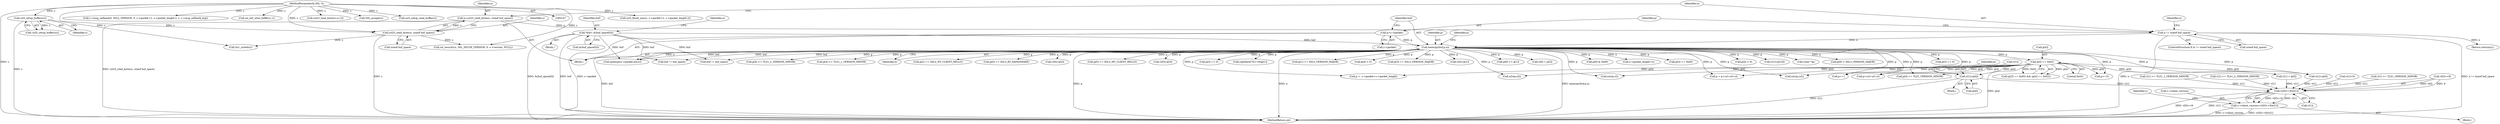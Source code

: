 digraph "0_openssl_392fa7a952e97d82eac6958c81ed1e256e6b8ca5@array" {
"1000284" [label="(Call,v[1]=p[4])"];
"1000239" [label="(Call,p[4] == 0x02)"];
"1000215" [label="(Call,memcpy(buf,p,n))"];
"1000152" [label="(Call,*buf= &(buf_space[0]))"];
"1000210" [label="(Call,p=s->packet)"];
"1000204" [label="(Call,n != sizeof buf_space)"];
"1000197" [label="(Call,n=ssl23_read_bytes(s, sizeof buf_space))"];
"1000199" [label="(Call,ssl23_read_bytes(s, sizeof buf_space))"];
"1000194" [label="(Call,ssl3_setup_buffers(s))"];
"1000148" [label="(MethodParameterIn,SSL *s)"];
"1001220" [label="(Call,(v[0]<<8)|v[1])"];
"1001216" [label="(Call,s->client_version=(v[0]<<8)|v[1])"];
"1000481" [label="(Call,p[4] < 6)"];
"1000503" [label="(Call,v[1]=p[10])"];
"1000637" [label="(Call,(char *)p)"];
"1000195" [label="(Identifier,s)"];
"1000811" [label="(Call,ssl3_finish_mac(s, s->packet+2, s->packet_length-2))"];
"1000200" [label="(Identifier,s)"];
"1000492" [label="(Call,p[9] > SSL3_VERSION_MAJOR)"];
"1000187" [label="(Call,v[1]=0)"];
"1000827" [label="(Call,s->msg_callback(0, SSL2_VERSION, 0, s->packet+2, s->packet_length-2, s, s->msg_callback_arg))"];
"1001275" [label="(MethodReturn,int)"];
"1000203" [label="(ControlStructure,if (n != sizeof buf_space))"];
"1000449" [label="(Call,p[3] == 0)"];
"1001008" [label="(Call,p+csl+sil+cl)"];
"1000243" [label="(Literal,0x02)"];
"1000292" [label="(Call,p[4] >= TLS1_VERSION_MINOR)"];
"1000252" [label="(Call,v[1]=p[4])"];
"1000850" [label="(Call,p+=5)"];
"1001167" [label="(Call,memcpy(s->packet,buf,n))"];
"1001231" [label="(Identifier,s)"];
"1000300" [label="(Call,p[4] >= TLS1_2_VERSION_MINOR)"];
"1000511" [label="(Call,v[1] >= TLS1_VERSION_MINOR)"];
"1001221" [label="(Call,v[0]<<8)"];
"1000198" [label="(Identifier,n)"];
"1001119" [label="(Call,ssl_init_wbio_buffer(s,1))"];
"1000197" [label="(Call,n=ssl23_read_bytes(s, sizeof buf_space))"];
"1000152" [label="(Call,*buf= &(buf_space[0]))"];
"1000325" [label="(Call,p[4] >= TLS1_1_VERSION_MINOR)"];
"1000182" [label="(Block,)"];
"1000212" [label="(Call,s->packet)"];
"1000218" [label="(Identifier,n)"];
"1000285" [label="(Call,v[1])"];
"1000226" [label="(Call,p[2] == SSL2_MT_CLIENT_HELLO)"];
"1000194" [label="(Call,ssl3_setup_buffers(s))"];
"1000723" [label="(Call,ssl_security(s, SSL_SECOP_VERSION, 0, s->version, NULL))"];
"1000430" [label="(Call,p[0] == SSL3_RT_HANDSHAKE)"];
"1000215" [label="(Call,memcpy(buf,p,n))"];
"1000245" [label="(Call,v[0]=p[3])"];
"1001016" [label="(Call,p <  s->packet+s->packet_length)"];
"1000442" [label="(Call,p[5] == SSL3_MT_CLIENT_HELLO)"];
"1001267" [label="(Call,buf != buf_space)"];
"1001226" [label="(Call,v[1])"];
"1000205" [label="(Identifier,n)"];
"1000217" [label="(Identifier,p)"];
"1000288" [label="(Call,p[4])"];
"1000277" [label="(Call,v[0]=p[3])"];
"1000856" [label="(Call,n2s(p,sil))"];
"1000476" [label="(Call,p[3] == 0)"];
"1000276" [label="(Block,)"];
"1000767" [label="(Call,((p[0]&0x7f)<<8)|p[1])"];
"1000209" [label="(Identifier,n)"];
"1000201" [label="(Call,sizeof buf_space)"];
"1000204" [label="(Call,n != sizeof buf_space)"];
"1001217" [label="(Call,s->client_version)"];
"1000758" [label="(Call,v[1] = p[4])"];
"1000206" [label="(Call,sizeof buf_space)"];
"1000436" [label="(Call,p[1] == SSL3_VERSION_MAJOR)"];
"1000454" [label="(Call,p[4] < 5)"];
"1000148" [label="(MethodParameterIn,SSL *s)"];
"1000542" [label="(Call,v[1] >= TLS1_1_VERSION_MINOR)"];
"1000800" [label="(Call,ssl23_read_bytes(s,n+2))"];
"1000271" [label="(Call,p[3] == SSL3_VERSION_MAJOR)"];
"1000467" [label="(Call,v[0]=p[1])"];
"1000294" [label="(Identifier,p)"];
"1000223" [label="(Identifier,p)"];
"1000233" [label="(Call,(p[3] == 0x00) && (p[4] == 0x02))"];
"1000210" [label="(Call,p=s->packet)"];
"1001095" [label="(Block,)"];
"1000859" [label="(Call,n2s(p,cl))"];
"1000459" [label="(Call,p[9] >= p[1])"];
"1000199" [label="(Call,ssl23_read_bytes(s, sizeof buf_space))"];
"1000751" [label="(Call,v[0] = p[3])"];
"1001220" [label="(Call,(v[0]<<8)|v[1])"];
"1001006" [label="(Call,p = p+csl+sil+cl)"];
"1000211" [label="(Identifier,p)"];
"1000284" [label="(Call,v[1]=p[4])"];
"1000853" [label="(Call,n2s(p,csl))"];
"1000216" [label="(Identifier,buf)"];
"1001263" [label="(Call,SSL_accept(s))"];
"1000519" [label="(Call,v[1] >= TLS1_2_VERSION_MINOR)"];
"1000221" [label="(Call,p[0] & 0x80)"];
"1001133" [label="(Call,s->packet_length=n)"];
"1000153" [label="(Identifier,buf)"];
"1000208" [label="(Return,return(n);)"];
"1001150" [label="(Call,ssl3_setup_read_buffer(s))"];
"1000234" [label="(Call,p[3] == 0x00)"];
"1001257" [label="(Call,buf != buf_space)"];
"1000168" [label="(Identifier,n)"];
"1000701" [label="(Call,tls1_suiteb(s))"];
"1000154" [label="(Call,&(buf_space[0]))"];
"1001216" [label="(Call,s->client_version=(v[0]<<8)|v[1])"];
"1001031" [label="(Call,p++)"];
"1000149" [label="(Block,)"];
"1000193" [label="(Call,!ssl3_setup_buffers(s))"];
"1000240" [label="(Call,p[4])"];
"1000239" [label="(Call,p[4] == 0x02)"];
"1000284" -> "1000276"  [label="AST: "];
"1000284" -> "1000288"  [label="CFG: "];
"1000285" -> "1000284"  [label="AST: "];
"1000288" -> "1000284"  [label="AST: "];
"1000294" -> "1000284"  [label="CFG: "];
"1000284" -> "1001275"  [label="DDG: v[1]"];
"1000239" -> "1000284"  [label="DDG: p[4]"];
"1000215" -> "1000284"  [label="DDG: p"];
"1000284" -> "1001220"  [label="DDG: v[1]"];
"1000239" -> "1000233"  [label="AST: "];
"1000239" -> "1000243"  [label="CFG: "];
"1000240" -> "1000239"  [label="AST: "];
"1000243" -> "1000239"  [label="AST: "];
"1000233" -> "1000239"  [label="CFG: "];
"1000239" -> "1001275"  [label="DDG: p[4]"];
"1000239" -> "1000233"  [label="DDG: p[4]"];
"1000239" -> "1000233"  [label="DDG: 0x02"];
"1000215" -> "1000239"  [label="DDG: p"];
"1000239" -> "1000252"  [label="DDG: p[4]"];
"1000239" -> "1000292"  [label="DDG: p[4]"];
"1000239" -> "1000758"  [label="DDG: p[4]"];
"1000239" -> "1000850"  [label="DDG: p[4]"];
"1000239" -> "1000853"  [label="DDG: p[4]"];
"1000239" -> "1000856"  [label="DDG: p[4]"];
"1000239" -> "1000859"  [label="DDG: p[4]"];
"1000239" -> "1001006"  [label="DDG: p[4]"];
"1000239" -> "1001008"  [label="DDG: p[4]"];
"1000239" -> "1001016"  [label="DDG: p[4]"];
"1000239" -> "1001031"  [label="DDG: p[4]"];
"1000215" -> "1000182"  [label="AST: "];
"1000215" -> "1000218"  [label="CFG: "];
"1000216" -> "1000215"  [label="AST: "];
"1000217" -> "1000215"  [label="AST: "];
"1000218" -> "1000215"  [label="AST: "];
"1000223" -> "1000215"  [label="CFG: "];
"1000215" -> "1001275"  [label="DDG: buf"];
"1000215" -> "1001275"  [label="DDG: p"];
"1000215" -> "1001275"  [label="DDG: n"];
"1000215" -> "1001275"  [label="DDG: memcpy(buf,p,n)"];
"1000152" -> "1000215"  [label="DDG: buf"];
"1000210" -> "1000215"  [label="DDG: p"];
"1000204" -> "1000215"  [label="DDG: n"];
"1000215" -> "1000221"  [label="DDG: p"];
"1000215" -> "1000226"  [label="DDG: p"];
"1000215" -> "1000234"  [label="DDG: p"];
"1000215" -> "1000245"  [label="DDG: p"];
"1000215" -> "1000252"  [label="DDG: p"];
"1000215" -> "1000271"  [label="DDG: p"];
"1000215" -> "1000277"  [label="DDG: p"];
"1000215" -> "1000292"  [label="DDG: p"];
"1000215" -> "1000300"  [label="DDG: p"];
"1000215" -> "1000325"  [label="DDG: p"];
"1000215" -> "1000430"  [label="DDG: p"];
"1000215" -> "1000436"  [label="DDG: p"];
"1000215" -> "1000442"  [label="DDG: p"];
"1000215" -> "1000449"  [label="DDG: p"];
"1000215" -> "1000454"  [label="DDG: p"];
"1000215" -> "1000459"  [label="DDG: p"];
"1000215" -> "1000467"  [label="DDG: p"];
"1000215" -> "1000476"  [label="DDG: p"];
"1000215" -> "1000481"  [label="DDG: p"];
"1000215" -> "1000492"  [label="DDG: p"];
"1000215" -> "1000503"  [label="DDG: p"];
"1000215" -> "1000637"  [label="DDG: p"];
"1000215" -> "1000751"  [label="DDG: p"];
"1000215" -> "1000758"  [label="DDG: p"];
"1000215" -> "1000767"  [label="DDG: p"];
"1000215" -> "1000850"  [label="DDG: p"];
"1000215" -> "1000853"  [label="DDG: p"];
"1000215" -> "1000856"  [label="DDG: p"];
"1000215" -> "1000859"  [label="DDG: p"];
"1000215" -> "1001006"  [label="DDG: p"];
"1000215" -> "1001008"  [label="DDG: p"];
"1000215" -> "1001016"  [label="DDG: p"];
"1000215" -> "1001031"  [label="DDG: p"];
"1000215" -> "1001133"  [label="DDG: n"];
"1000215" -> "1001167"  [label="DDG: buf"];
"1000215" -> "1001167"  [label="DDG: n"];
"1000215" -> "1001257"  [label="DDG: buf"];
"1000215" -> "1001267"  [label="DDG: buf"];
"1000152" -> "1000149"  [label="AST: "];
"1000152" -> "1000154"  [label="CFG: "];
"1000153" -> "1000152"  [label="AST: "];
"1000154" -> "1000152"  [label="AST: "];
"1000168" -> "1000152"  [label="CFG: "];
"1000152" -> "1001275"  [label="DDG: buf"];
"1000152" -> "1001275"  [label="DDG: &(buf_space[0])"];
"1000152" -> "1001167"  [label="DDG: buf"];
"1000152" -> "1001257"  [label="DDG: buf"];
"1000152" -> "1001267"  [label="DDG: buf"];
"1000210" -> "1000182"  [label="AST: "];
"1000210" -> "1000212"  [label="CFG: "];
"1000211" -> "1000210"  [label="AST: "];
"1000212" -> "1000210"  [label="AST: "];
"1000216" -> "1000210"  [label="CFG: "];
"1000210" -> "1001275"  [label="DDG: s->packet"];
"1000204" -> "1000203"  [label="AST: "];
"1000204" -> "1000206"  [label="CFG: "];
"1000205" -> "1000204"  [label="AST: "];
"1000206" -> "1000204"  [label="AST: "];
"1000209" -> "1000204"  [label="CFG: "];
"1000211" -> "1000204"  [label="CFG: "];
"1000204" -> "1001275"  [label="DDG: n"];
"1000204" -> "1001275"  [label="DDG: n != sizeof buf_space"];
"1000197" -> "1000204"  [label="DDG: n"];
"1000204" -> "1000208"  [label="DDG: n"];
"1000197" -> "1000182"  [label="AST: "];
"1000197" -> "1000199"  [label="CFG: "];
"1000198" -> "1000197"  [label="AST: "];
"1000199" -> "1000197"  [label="AST: "];
"1000205" -> "1000197"  [label="CFG: "];
"1000197" -> "1001275"  [label="DDG: ssl23_read_bytes(s, sizeof buf_space)"];
"1000199" -> "1000197"  [label="DDG: s"];
"1000199" -> "1000201"  [label="CFG: "];
"1000200" -> "1000199"  [label="AST: "];
"1000201" -> "1000199"  [label="AST: "];
"1000199" -> "1001275"  [label="DDG: s"];
"1000194" -> "1000199"  [label="DDG: s"];
"1000148" -> "1000199"  [label="DDG: s"];
"1000199" -> "1000701"  [label="DDG: s"];
"1000199" -> "1000723"  [label="DDG: s"];
"1000194" -> "1000193"  [label="AST: "];
"1000194" -> "1000195"  [label="CFG: "];
"1000195" -> "1000194"  [label="AST: "];
"1000193" -> "1000194"  [label="CFG: "];
"1000194" -> "1001275"  [label="DDG: s"];
"1000194" -> "1000193"  [label="DDG: s"];
"1000148" -> "1000194"  [label="DDG: s"];
"1000148" -> "1000147"  [label="AST: "];
"1000148" -> "1001275"  [label="DDG: s"];
"1000148" -> "1000701"  [label="DDG: s"];
"1000148" -> "1000723"  [label="DDG: s"];
"1000148" -> "1000800"  [label="DDG: s"];
"1000148" -> "1000811"  [label="DDG: s"];
"1000148" -> "1000827"  [label="DDG: s"];
"1000148" -> "1001119"  [label="DDG: s"];
"1000148" -> "1001150"  [label="DDG: s"];
"1000148" -> "1001263"  [label="DDG: s"];
"1001220" -> "1001216"  [label="AST: "];
"1001220" -> "1001226"  [label="CFG: "];
"1001221" -> "1001220"  [label="AST: "];
"1001226" -> "1001220"  [label="AST: "];
"1001216" -> "1001220"  [label="CFG: "];
"1001220" -> "1001275"  [label="DDG: v[0]<<8"];
"1001220" -> "1001275"  [label="DDG: v[1]"];
"1001220" -> "1001216"  [label="DDG: v[0]<<8"];
"1001220" -> "1001216"  [label="DDG: v[1]"];
"1001221" -> "1001220"  [label="DDG: v[0]"];
"1001221" -> "1001220"  [label="DDG: 8"];
"1000187" -> "1001220"  [label="DDG: v[1]"];
"1000519" -> "1001220"  [label="DDG: v[1]"];
"1000252" -> "1001220"  [label="DDG: v[1]"];
"1000542" -> "1001220"  [label="DDG: v[1]"];
"1000511" -> "1001220"  [label="DDG: v[1]"];
"1000758" -> "1001220"  [label="DDG: v[1]"];
"1001216" -> "1001095"  [label="AST: "];
"1001217" -> "1001216"  [label="AST: "];
"1001231" -> "1001216"  [label="CFG: "];
"1001216" -> "1001275"  [label="DDG: (v[0]<<8)|v[1]"];
"1001216" -> "1001275"  [label="DDG: s->client_version"];
}
